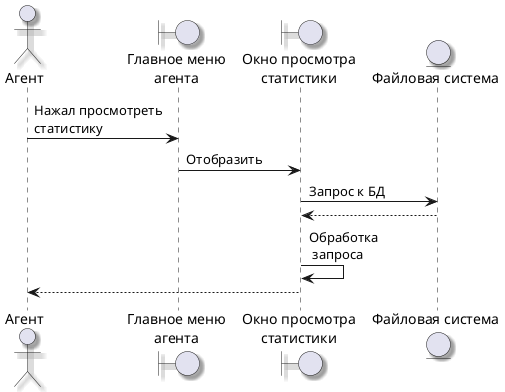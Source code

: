 @startuml
skinparam Shadowing true
actor "Агент" as agent
boundary "Главное меню\nагента" as mainMenuAg
boundary "Окно просмотра\nстатистики" as statisticWindow 

entity "Файловая система" as fs

agent -> mainMenuAg:Нажал просмотреть\nстатистику
mainMenuAg -> statisticWindow:Отобразить
statisticWindow -> fs:Запрос к БД
fs --> statisticWindow
statisticWindow -> statisticWindow:Обработка\n запроса
statisticWindow --> agent
@enduml